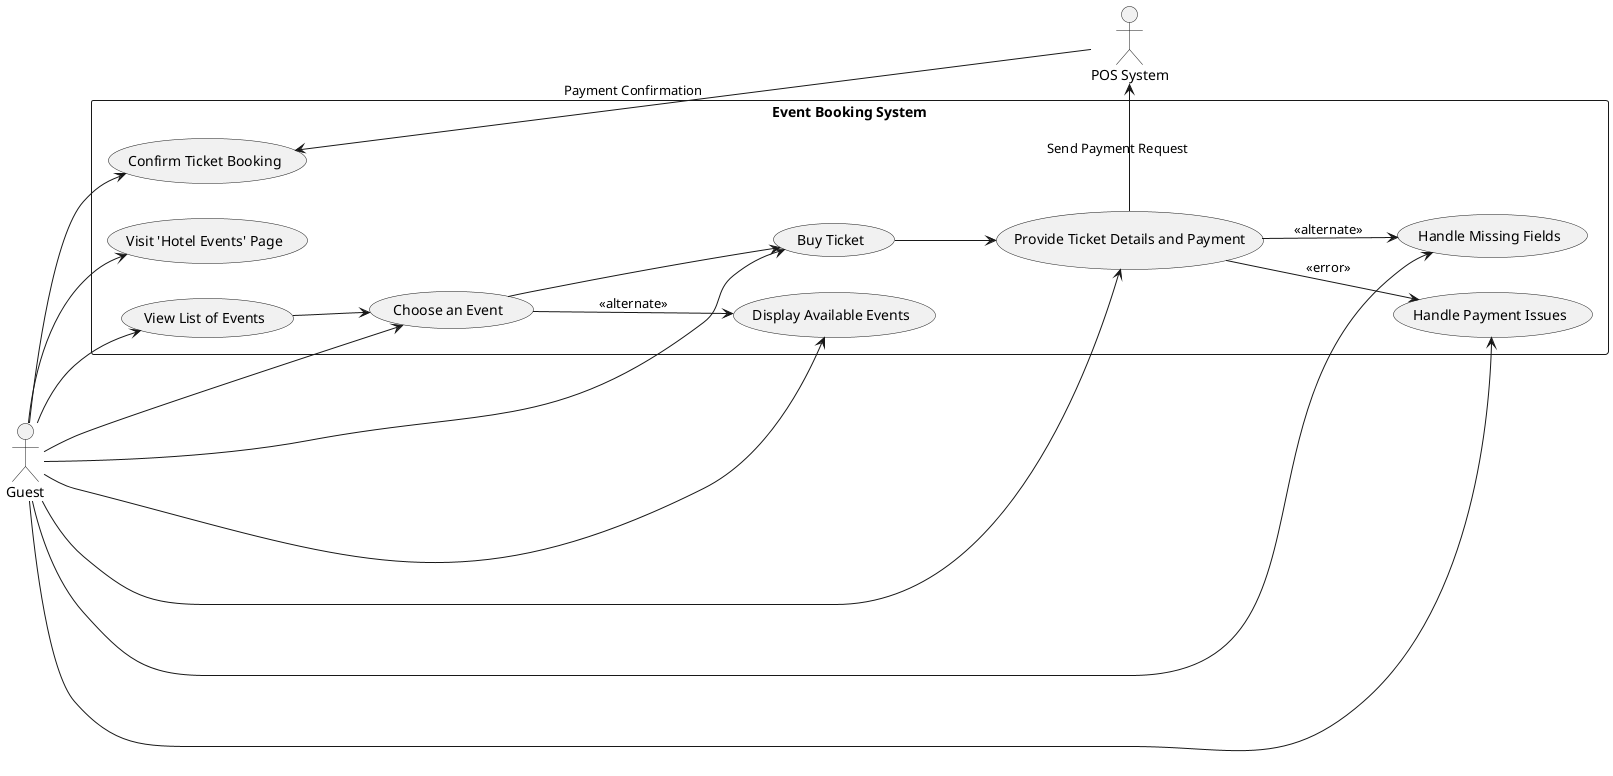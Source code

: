 @startuml
left to right direction
actor Guest as guest
actor "POS System" as pos

rectangle "Event Booking System" {
    usecase "Visit 'Hotel Events' Page" as UC1
    usecase "View List of Events" as UC2
    usecase "Choose an Event" as UC3
    usecase "Buy Ticket" as UC4
    usecase "Provide Ticket Details and Payment" as UC5
    usecase "Confirm Ticket Booking" as UC6
    usecase "Handle Missing Fields" as UC7
    usecase "Display Available Events" as UC8
    usecase "Handle Payment Issues" as UC9
}

guest --> UC1
guest --> UC2
guest --> UC3
guest --> UC4
guest --> UC5
guest --> UC6
guest --> UC7
guest --> UC8
guest --> UC9

UC2 --> UC3
UC3 --> UC4
UC4 --> UC5
UC5 -right-> pos : "Send Payment Request"
pos -left-> UC6 : "Payment Confirmation"
UC5 --> UC7 : <<alternate>>
UC3 --> UC8 : <<alternate>>
UC5 --> UC9 : <<error>>
@enduml
